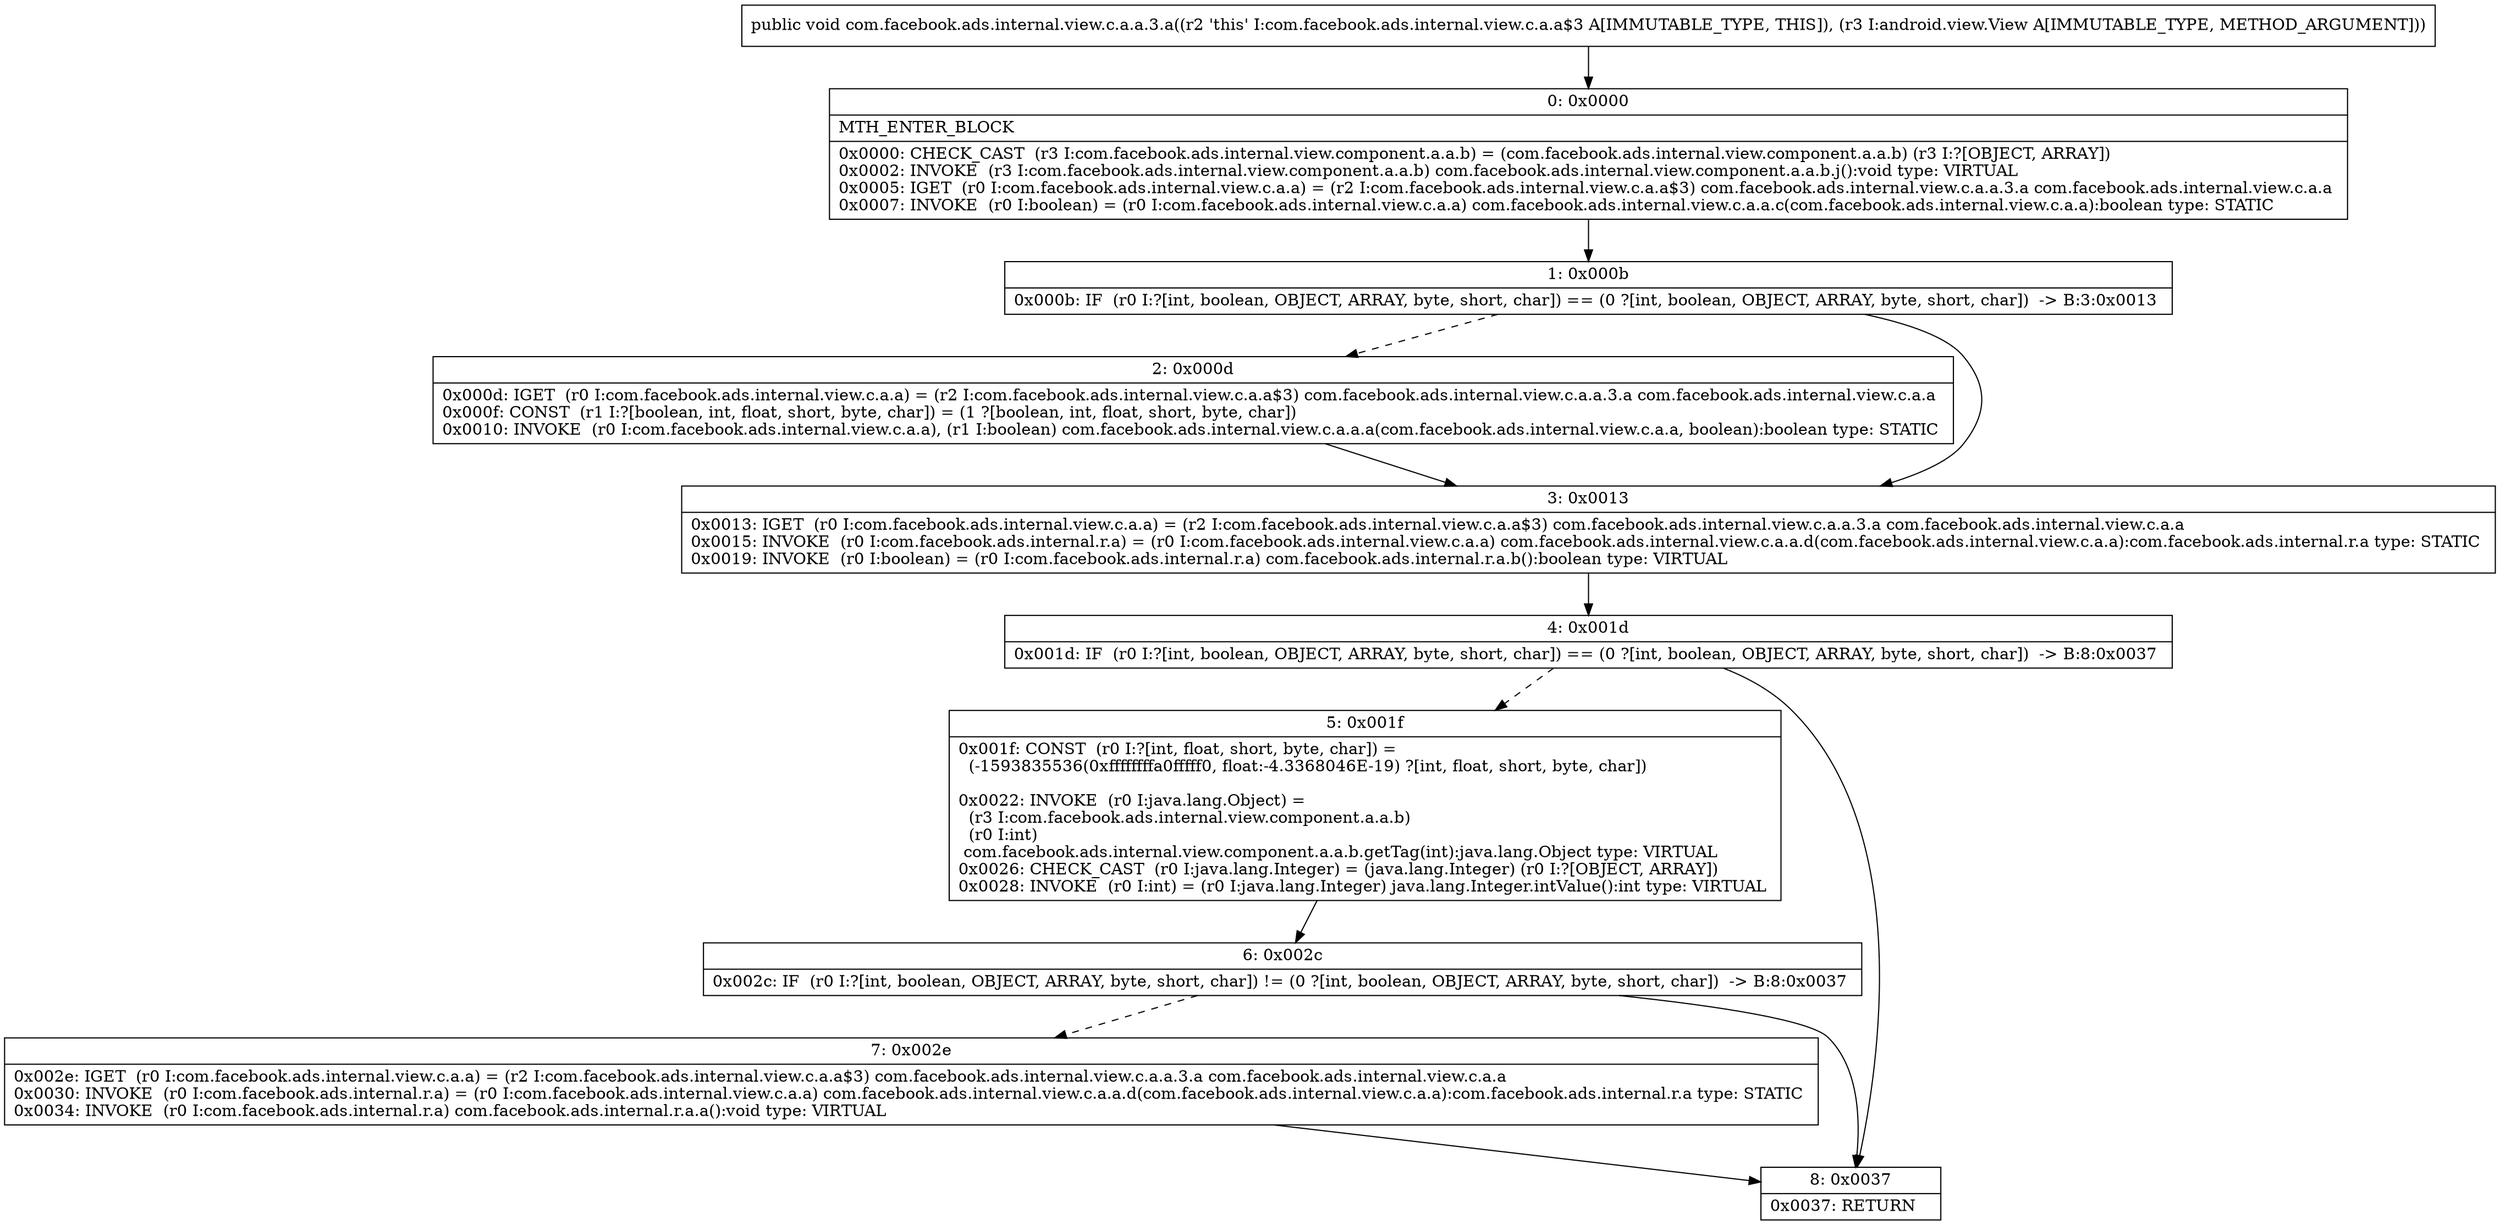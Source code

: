digraph "CFG forcom.facebook.ads.internal.view.c.a.a.3.a(Landroid\/view\/View;)V" {
Node_0 [shape=record,label="{0\:\ 0x0000|MTH_ENTER_BLOCK\l|0x0000: CHECK_CAST  (r3 I:com.facebook.ads.internal.view.component.a.a.b) = (com.facebook.ads.internal.view.component.a.a.b) (r3 I:?[OBJECT, ARRAY]) \l0x0002: INVOKE  (r3 I:com.facebook.ads.internal.view.component.a.a.b) com.facebook.ads.internal.view.component.a.a.b.j():void type: VIRTUAL \l0x0005: IGET  (r0 I:com.facebook.ads.internal.view.c.a.a) = (r2 I:com.facebook.ads.internal.view.c.a.a$3) com.facebook.ads.internal.view.c.a.a.3.a com.facebook.ads.internal.view.c.a.a \l0x0007: INVOKE  (r0 I:boolean) = (r0 I:com.facebook.ads.internal.view.c.a.a) com.facebook.ads.internal.view.c.a.a.c(com.facebook.ads.internal.view.c.a.a):boolean type: STATIC \l}"];
Node_1 [shape=record,label="{1\:\ 0x000b|0x000b: IF  (r0 I:?[int, boolean, OBJECT, ARRAY, byte, short, char]) == (0 ?[int, boolean, OBJECT, ARRAY, byte, short, char])  \-\> B:3:0x0013 \l}"];
Node_2 [shape=record,label="{2\:\ 0x000d|0x000d: IGET  (r0 I:com.facebook.ads.internal.view.c.a.a) = (r2 I:com.facebook.ads.internal.view.c.a.a$3) com.facebook.ads.internal.view.c.a.a.3.a com.facebook.ads.internal.view.c.a.a \l0x000f: CONST  (r1 I:?[boolean, int, float, short, byte, char]) = (1 ?[boolean, int, float, short, byte, char]) \l0x0010: INVOKE  (r0 I:com.facebook.ads.internal.view.c.a.a), (r1 I:boolean) com.facebook.ads.internal.view.c.a.a.a(com.facebook.ads.internal.view.c.a.a, boolean):boolean type: STATIC \l}"];
Node_3 [shape=record,label="{3\:\ 0x0013|0x0013: IGET  (r0 I:com.facebook.ads.internal.view.c.a.a) = (r2 I:com.facebook.ads.internal.view.c.a.a$3) com.facebook.ads.internal.view.c.a.a.3.a com.facebook.ads.internal.view.c.a.a \l0x0015: INVOKE  (r0 I:com.facebook.ads.internal.r.a) = (r0 I:com.facebook.ads.internal.view.c.a.a) com.facebook.ads.internal.view.c.a.a.d(com.facebook.ads.internal.view.c.a.a):com.facebook.ads.internal.r.a type: STATIC \l0x0019: INVOKE  (r0 I:boolean) = (r0 I:com.facebook.ads.internal.r.a) com.facebook.ads.internal.r.a.b():boolean type: VIRTUAL \l}"];
Node_4 [shape=record,label="{4\:\ 0x001d|0x001d: IF  (r0 I:?[int, boolean, OBJECT, ARRAY, byte, short, char]) == (0 ?[int, boolean, OBJECT, ARRAY, byte, short, char])  \-\> B:8:0x0037 \l}"];
Node_5 [shape=record,label="{5\:\ 0x001f|0x001f: CONST  (r0 I:?[int, float, short, byte, char]) = \l  (\-1593835536(0xffffffffa0fffff0, float:\-4.3368046E\-19) ?[int, float, short, byte, char])\l \l0x0022: INVOKE  (r0 I:java.lang.Object) = \l  (r3 I:com.facebook.ads.internal.view.component.a.a.b)\l  (r0 I:int)\l com.facebook.ads.internal.view.component.a.a.b.getTag(int):java.lang.Object type: VIRTUAL \l0x0026: CHECK_CAST  (r0 I:java.lang.Integer) = (java.lang.Integer) (r0 I:?[OBJECT, ARRAY]) \l0x0028: INVOKE  (r0 I:int) = (r0 I:java.lang.Integer) java.lang.Integer.intValue():int type: VIRTUAL \l}"];
Node_6 [shape=record,label="{6\:\ 0x002c|0x002c: IF  (r0 I:?[int, boolean, OBJECT, ARRAY, byte, short, char]) != (0 ?[int, boolean, OBJECT, ARRAY, byte, short, char])  \-\> B:8:0x0037 \l}"];
Node_7 [shape=record,label="{7\:\ 0x002e|0x002e: IGET  (r0 I:com.facebook.ads.internal.view.c.a.a) = (r2 I:com.facebook.ads.internal.view.c.a.a$3) com.facebook.ads.internal.view.c.a.a.3.a com.facebook.ads.internal.view.c.a.a \l0x0030: INVOKE  (r0 I:com.facebook.ads.internal.r.a) = (r0 I:com.facebook.ads.internal.view.c.a.a) com.facebook.ads.internal.view.c.a.a.d(com.facebook.ads.internal.view.c.a.a):com.facebook.ads.internal.r.a type: STATIC \l0x0034: INVOKE  (r0 I:com.facebook.ads.internal.r.a) com.facebook.ads.internal.r.a.a():void type: VIRTUAL \l}"];
Node_8 [shape=record,label="{8\:\ 0x0037|0x0037: RETURN   \l}"];
MethodNode[shape=record,label="{public void com.facebook.ads.internal.view.c.a.a.3.a((r2 'this' I:com.facebook.ads.internal.view.c.a.a$3 A[IMMUTABLE_TYPE, THIS]), (r3 I:android.view.View A[IMMUTABLE_TYPE, METHOD_ARGUMENT])) }"];
MethodNode -> Node_0;
Node_0 -> Node_1;
Node_1 -> Node_2[style=dashed];
Node_1 -> Node_3;
Node_2 -> Node_3;
Node_3 -> Node_4;
Node_4 -> Node_5[style=dashed];
Node_4 -> Node_8;
Node_5 -> Node_6;
Node_6 -> Node_7[style=dashed];
Node_6 -> Node_8;
Node_7 -> Node_8;
}

